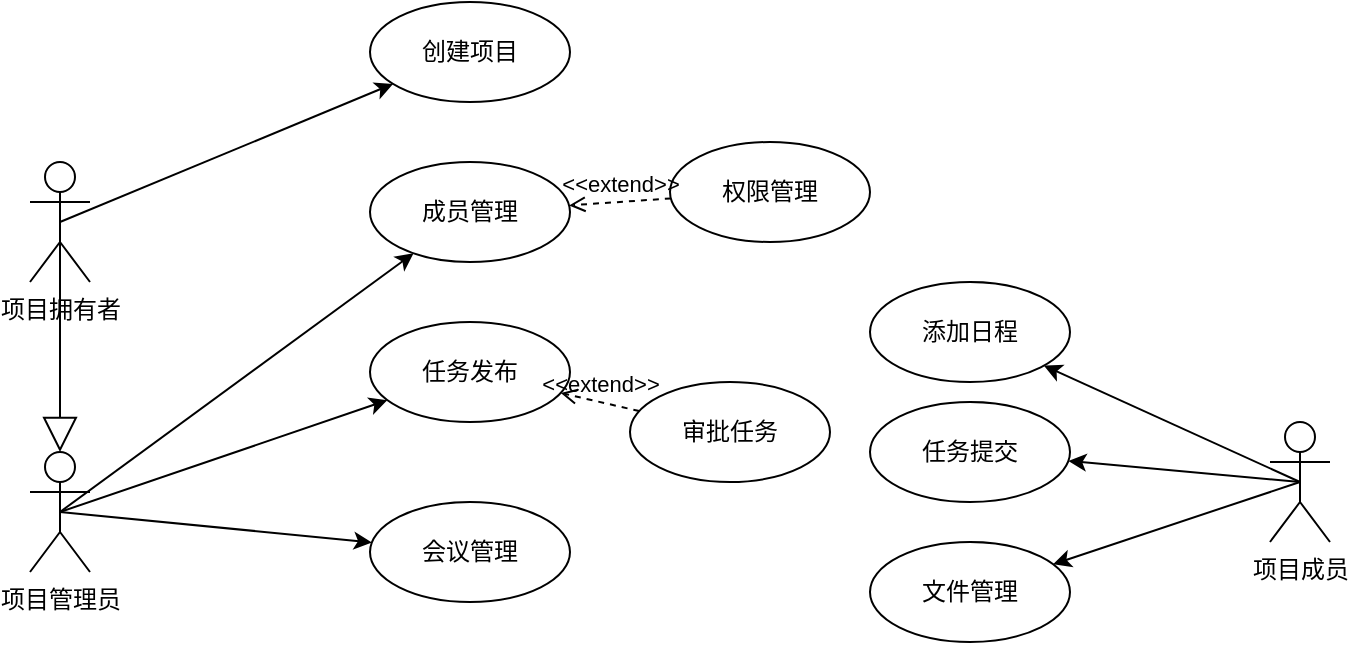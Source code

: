 <mxfile>
    <diagram id="uh9X4cpVvRO0RbKKqcz5" name="第 1 页">
        <mxGraphModel dx="823" dy="591" grid="1" gridSize="10" guides="1" tooltips="1" connect="1" arrows="1" fold="1" page="1" pageScale="1" pageWidth="827" pageHeight="1169" math="0" shadow="0">
            <root>
                <mxCell id="0"/>
                <mxCell id="1" parent="0"/>
                <mxCell id="13" value="创建项目" style="ellipse;whiteSpace=wrap;html=1;" vertex="1" parent="1">
                    <mxGeometry x="210" y="710" width="100" height="50" as="geometry"/>
                </mxCell>
                <mxCell id="14" value="任务发布" style="ellipse;whiteSpace=wrap;html=1;" vertex="1" parent="1">
                    <mxGeometry x="210" y="870" width="100" height="50" as="geometry"/>
                </mxCell>
                <mxCell id="15" value="任务提交" style="ellipse;whiteSpace=wrap;html=1;" vertex="1" parent="1">
                    <mxGeometry x="460" y="910" width="100" height="50" as="geometry"/>
                </mxCell>
                <mxCell id="16" value="成员管理" style="ellipse;whiteSpace=wrap;html=1;" vertex="1" parent="1">
                    <mxGeometry x="210" y="790" width="100" height="50" as="geometry"/>
                </mxCell>
                <mxCell id="17" value="权限管理" style="ellipse;whiteSpace=wrap;html=1;" vertex="1" parent="1">
                    <mxGeometry x="360" y="780" width="100" height="50" as="geometry"/>
                </mxCell>
                <mxCell id="18" value="&amp;lt;&amp;lt;extend&amp;gt;&amp;gt;" style="html=1;verticalAlign=bottom;labelBackgroundColor=none;endArrow=open;endFill=0;dashed=1;strokeWidth=1;endSize=6;" edge="1" parent="1" source="17" target="16">
                    <mxGeometry width="160" relative="1" as="geometry">
                        <mxPoint x="140" y="70" as="sourcePoint"/>
                        <mxPoint x="300" y="70" as="targetPoint"/>
                    </mxGeometry>
                </mxCell>
                <mxCell id="19" value="会议管理" style="ellipse;whiteSpace=wrap;html=1;" vertex="1" parent="1">
                    <mxGeometry x="210" y="960" width="100" height="50" as="geometry"/>
                </mxCell>
                <mxCell id="20" value="文件管理" style="ellipse;whiteSpace=wrap;html=1;" vertex="1" parent="1">
                    <mxGeometry x="460" y="980" width="100" height="50" as="geometry"/>
                </mxCell>
                <mxCell id="22" value="审批任务" style="ellipse;whiteSpace=wrap;html=1;" vertex="1" parent="1">
                    <mxGeometry x="340" y="900" width="100" height="50" as="geometry"/>
                </mxCell>
                <mxCell id="23" value="&amp;lt;&amp;lt;extend&amp;gt;&amp;gt;" style="html=1;verticalAlign=bottom;labelBackgroundColor=none;endArrow=open;endFill=0;dashed=1;strokeWidth=1;endSize=6;" edge="1" parent="1" source="22" target="14">
                    <mxGeometry width="160" relative="1" as="geometry">
                        <mxPoint x="243.133" y="133.71" as="sourcePoint"/>
                        <mxPoint x="176.816" y="146.222" as="targetPoint"/>
                    </mxGeometry>
                </mxCell>
                <mxCell id="24" style="edgeStyle=none;html=1;exitX=0.5;exitY=0.5;exitDx=0;exitDy=0;exitPerimeter=0;strokeWidth=1;endArrow=classic;endFill=1;endSize=6;" edge="1" parent="1" source="26" target="13">
                    <mxGeometry relative="1" as="geometry"/>
                </mxCell>
                <mxCell id="25" style="edgeStyle=none;html=1;exitX=0.5;exitY=0.5;exitDx=0;exitDy=0;exitPerimeter=0;entryX=0.5;entryY=0;entryDx=0;entryDy=0;entryPerimeter=0;strokeWidth=1;endArrow=block;endFill=0;endSize=15;" edge="1" parent="1" source="26" target="31">
                    <mxGeometry relative="1" as="geometry"/>
                </mxCell>
                <mxCell id="26" value="项目拥有者" style="shape=umlActor;verticalLabelPosition=bottom;verticalAlign=top;html=1;outlineConnect=0;" vertex="1" parent="1">
                    <mxGeometry x="40" y="790" width="30" height="60" as="geometry"/>
                </mxCell>
                <mxCell id="27" style="edgeStyle=none;html=1;exitX=0.5;exitY=0.5;exitDx=0;exitDy=0;exitPerimeter=0;strokeWidth=1;endArrow=classic;endFill=1;endSize=6;" edge="1" parent="1" source="31" target="16">
                    <mxGeometry relative="1" as="geometry"/>
                </mxCell>
                <mxCell id="28" style="edgeStyle=none;html=1;exitX=0.5;exitY=0.5;exitDx=0;exitDy=0;exitPerimeter=0;strokeWidth=1;endArrow=classic;endFill=1;endSize=6;" edge="1" parent="1" source="31" target="14">
                    <mxGeometry relative="1" as="geometry"/>
                </mxCell>
                <mxCell id="30" style="edgeStyle=none;html=1;exitX=0.5;exitY=0.5;exitDx=0;exitDy=0;exitPerimeter=0;strokeWidth=1;endArrow=classic;endFill=1;endSize=6;" edge="1" parent="1" source="31" target="19">
                    <mxGeometry relative="1" as="geometry"/>
                </mxCell>
                <mxCell id="31" value="项目管理员" style="shape=umlActor;verticalLabelPosition=bottom;verticalAlign=top;html=1;outlineConnect=0;" vertex="1" parent="1">
                    <mxGeometry x="40" y="935" width="30" height="60" as="geometry"/>
                </mxCell>
                <mxCell id="32" style="edgeStyle=none;html=1;exitX=0.5;exitY=0.5;exitDx=0;exitDy=0;exitPerimeter=0;strokeWidth=1;endArrow=classic;endFill=1;endSize=6;" edge="1" parent="1" source="34" target="15">
                    <mxGeometry relative="1" as="geometry"/>
                </mxCell>
                <mxCell id="36" style="edgeStyle=none;html=1;exitX=0.5;exitY=0.5;exitDx=0;exitDy=0;exitPerimeter=0;" edge="1" parent="1" source="34" target="35">
                    <mxGeometry relative="1" as="geometry"/>
                </mxCell>
                <mxCell id="37" style="edgeStyle=none;html=1;exitX=0.5;exitY=0.5;exitDx=0;exitDy=0;exitPerimeter=0;" edge="1" parent="1" source="34" target="20">
                    <mxGeometry relative="1" as="geometry"/>
                </mxCell>
                <mxCell id="34" value="项目成员" style="shape=umlActor;verticalLabelPosition=bottom;verticalAlign=top;html=1;outlineConnect=0;" vertex="1" parent="1">
                    <mxGeometry x="660" y="920" width="30" height="60" as="geometry"/>
                </mxCell>
                <mxCell id="35" value="添加日程" style="ellipse;whiteSpace=wrap;html=1;" vertex="1" parent="1">
                    <mxGeometry x="460" y="850" width="100" height="50" as="geometry"/>
                </mxCell>
            </root>
        </mxGraphModel>
    </diagram>
</mxfile>